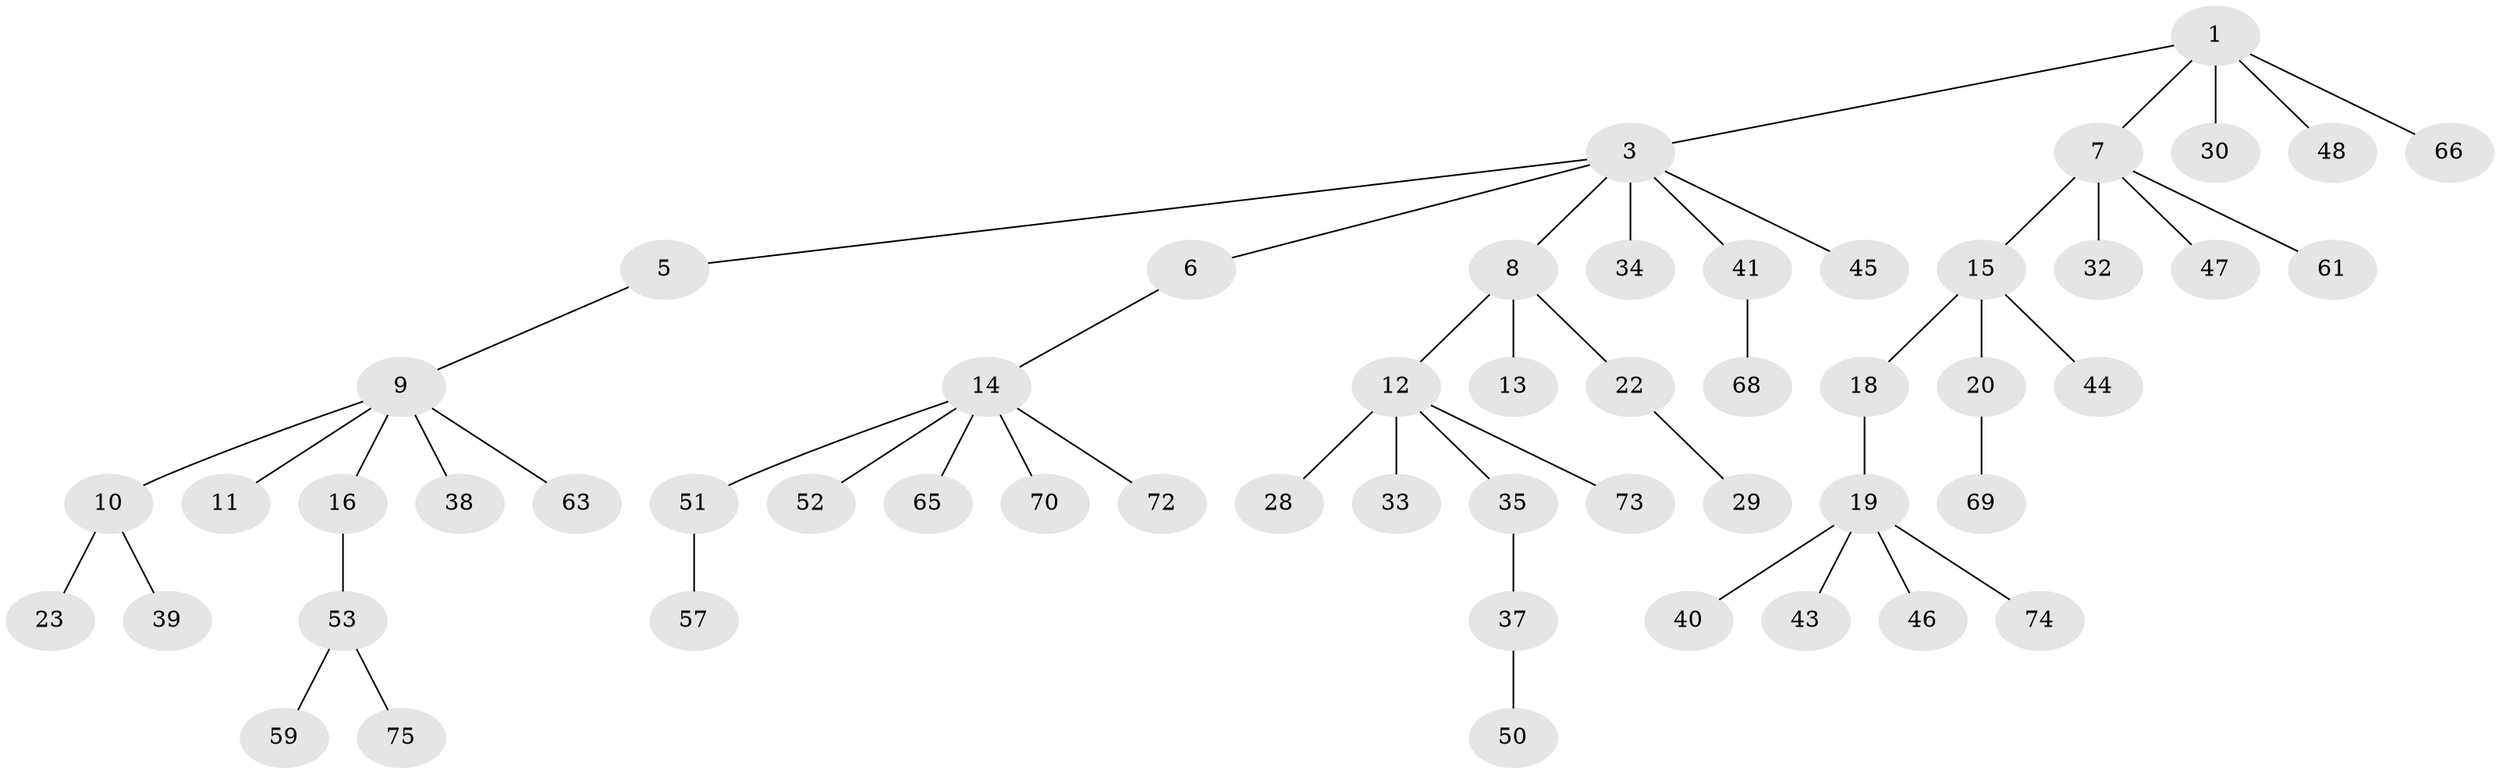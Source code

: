 // original degree distribution, {5: 0.05333333333333334, 2: 0.22666666666666666, 4: 0.09333333333333334, 3: 0.09333333333333334, 6: 0.013333333333333334, 1: 0.52}
// Generated by graph-tools (version 1.1) at 2025/42/03/06/25 10:42:02]
// undirected, 54 vertices, 53 edges
graph export_dot {
graph [start="1"]
  node [color=gray90,style=filled];
  1 [super="+2"];
  3 [super="+4"];
  5;
  6 [super="+26"];
  7 [super="+24"];
  8;
  9 [super="+58"];
  10 [super="+21"];
  11;
  12 [super="+25"];
  13;
  14 [super="+17"];
  15 [super="+31"];
  16;
  18;
  19 [super="+27"];
  20 [super="+36"];
  22 [super="+62"];
  23;
  28 [super="+42"];
  29 [super="+56"];
  30;
  32;
  33 [super="+55"];
  34;
  35;
  37;
  38 [super="+60"];
  39;
  40;
  41 [super="+49"];
  43;
  44;
  45;
  46;
  47 [super="+54"];
  48;
  50 [super="+67"];
  51 [super="+71"];
  52;
  53 [super="+64"];
  57;
  59;
  61;
  63;
  65;
  66;
  68;
  69;
  70;
  72;
  73;
  74;
  75;
  1 -- 3;
  1 -- 7;
  1 -- 30;
  1 -- 48;
  1 -- 66;
  3 -- 5;
  3 -- 6;
  3 -- 34;
  3 -- 8;
  3 -- 41;
  3 -- 45;
  5 -- 9;
  6 -- 14;
  7 -- 15;
  7 -- 32;
  7 -- 47;
  7 -- 61;
  8 -- 12;
  8 -- 13;
  8 -- 22;
  9 -- 10;
  9 -- 11;
  9 -- 16;
  9 -- 38;
  9 -- 63;
  10 -- 23;
  10 -- 39;
  12 -- 28;
  12 -- 33;
  12 -- 35;
  12 -- 73;
  14 -- 51;
  14 -- 65;
  14 -- 72;
  14 -- 70;
  14 -- 52;
  15 -- 18;
  15 -- 20;
  15 -- 44;
  16 -- 53;
  18 -- 19;
  19 -- 40;
  19 -- 46;
  19 -- 43;
  19 -- 74;
  20 -- 69;
  22 -- 29;
  35 -- 37;
  37 -- 50;
  41 -- 68;
  51 -- 57;
  53 -- 59;
  53 -- 75;
}
